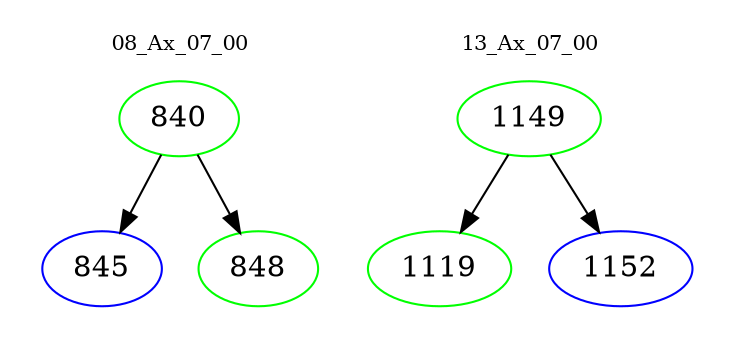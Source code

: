 digraph{
subgraph cluster_0 {
color = white
label = "08_Ax_07_00";
fontsize=10;
T0_840 [label="840", color="green"]
T0_840 -> T0_845 [color="black"]
T0_845 [label="845", color="blue"]
T0_840 -> T0_848 [color="black"]
T0_848 [label="848", color="green"]
}
subgraph cluster_1 {
color = white
label = "13_Ax_07_00";
fontsize=10;
T1_1149 [label="1149", color="green"]
T1_1149 -> T1_1119 [color="black"]
T1_1119 [label="1119", color="green"]
T1_1149 -> T1_1152 [color="black"]
T1_1152 [label="1152", color="blue"]
}
}
